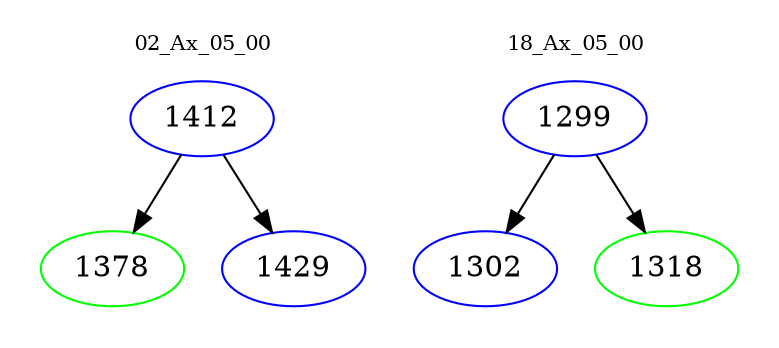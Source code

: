 digraph{
subgraph cluster_0 {
color = white
label = "02_Ax_05_00";
fontsize=10;
T0_1412 [label="1412", color="blue"]
T0_1412 -> T0_1378 [color="black"]
T0_1378 [label="1378", color="green"]
T0_1412 -> T0_1429 [color="black"]
T0_1429 [label="1429", color="blue"]
}
subgraph cluster_1 {
color = white
label = "18_Ax_05_00";
fontsize=10;
T1_1299 [label="1299", color="blue"]
T1_1299 -> T1_1302 [color="black"]
T1_1302 [label="1302", color="blue"]
T1_1299 -> T1_1318 [color="black"]
T1_1318 [label="1318", color="green"]
}
}
